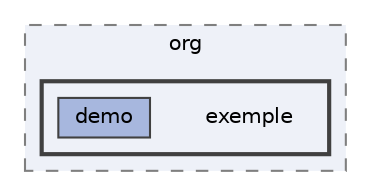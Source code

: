 digraph "/Users/charlottesoltysiak/Documents/projet_maven/mon-appli/src/test/java/org/exemple"
{
 // LATEX_PDF_SIZE
  bgcolor="transparent";
  edge [fontname=Helvetica,fontsize=10,labelfontname=Helvetica,labelfontsize=10];
  node [fontname=Helvetica,fontsize=10,shape=box,height=0.2,width=0.4];
  compound=true
  subgraph clusterdir_82ea3879185435870ecb6097f1893d36 {
    graph [ bgcolor="#eef1f8", pencolor="grey50", label="org", fontname=Helvetica,fontsize=10 style="filled,dashed", URL="dir_82ea3879185435870ecb6097f1893d36.html",tooltip=""]
  subgraph clusterdir_0540eb00bb5bc265e73aee8dc302b308 {
    graph [ bgcolor="#eef1f8", pencolor="grey25", label="", fontname=Helvetica,fontsize=10 style="filled,bold", URL="dir_0540eb00bb5bc265e73aee8dc302b308.html",tooltip=""]
    dir_0540eb00bb5bc265e73aee8dc302b308 [shape=plaintext, label="exemple"];
  dir_1f819d9342a02c49846710c24c6c7870 [label="demo", fillcolor="#a7b7de", color="grey25", style="filled", URL="dir_1f819d9342a02c49846710c24c6c7870.html",tooltip=""];
  }
  }
}
